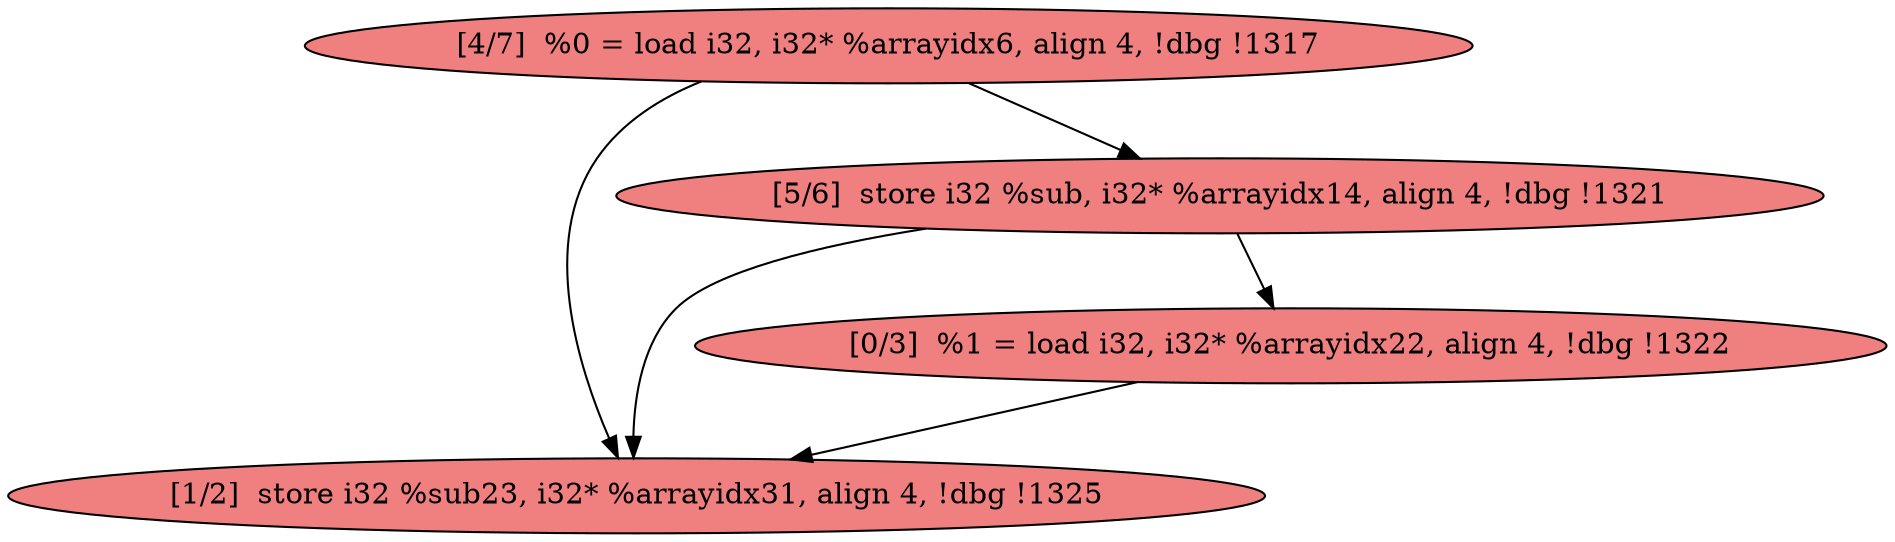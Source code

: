 
digraph G {


node11 [fillcolor=lightcoral,label="[1/2]  store i32 %sub23, i32* %arrayidx31, align 4, !dbg !1325",shape=ellipse,style=filled ]
node10 [fillcolor=lightcoral,label="[4/7]  %0 = load i32, i32* %arrayidx6, align 4, !dbg !1317",shape=ellipse,style=filled ]
node8 [fillcolor=lightcoral,label="[0/3]  %1 = load i32, i32* %arrayidx22, align 4, !dbg !1322",shape=ellipse,style=filled ]
node9 [fillcolor=lightcoral,label="[5/6]  store i32 %sub, i32* %arrayidx14, align 4, !dbg !1321",shape=ellipse,style=filled ]

node8->node11 [ ]
node10->node9 [ ]
node9->node8 [ ]
node10->node11 [ ]
node9->node11 [ ]


}
